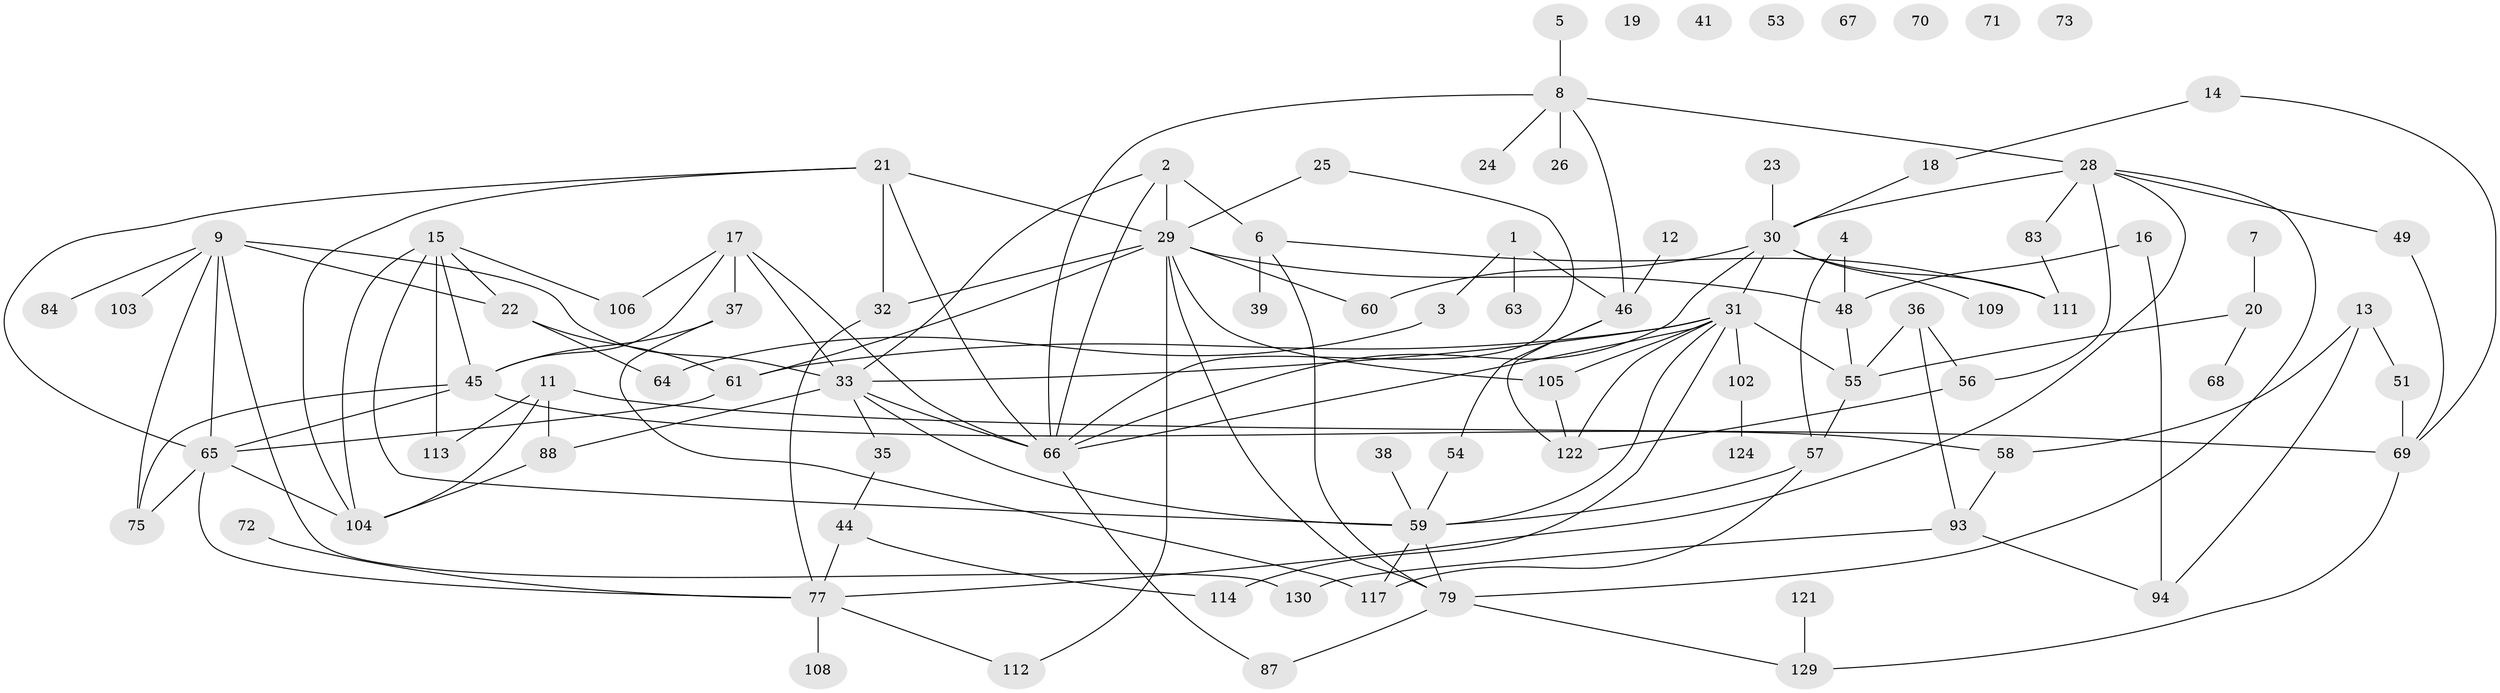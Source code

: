 // original degree distribution, {3: 0.25384615384615383, 5: 0.09230769230769231, 1: 0.2076923076923077, 4: 0.16153846153846155, 2: 0.19230769230769232, 0: 0.046153846153846156, 8: 0.007692307692307693, 7: 0.03076923076923077, 6: 0.007692307692307693}
// Generated by graph-tools (version 1.1) at 2025/41/03/06/25 10:41:21]
// undirected, 89 vertices, 138 edges
graph export_dot {
graph [start="1"]
  node [color=gray90,style=filled];
  1;
  2;
  3 [super="+50"];
  4 [super="+95"];
  5;
  6 [super="+10"];
  7;
  8 [super="+119"];
  9 [super="+89"];
  11 [super="+42"];
  12;
  13 [super="+27"];
  14;
  15 [super="+62"];
  16 [super="+90"];
  17 [super="+86"];
  18;
  19;
  20;
  21 [super="+78"];
  22;
  23;
  24 [super="+85"];
  25;
  26;
  28 [super="+34"];
  29 [super="+120"];
  30 [super="+43"];
  31 [super="+118"];
  32 [super="+128"];
  33 [super="+82"];
  35 [super="+91"];
  36 [super="+47"];
  37 [super="+40"];
  38;
  39;
  41;
  44 [super="+52"];
  45 [super="+110"];
  46;
  48;
  49 [super="+81"];
  51;
  53 [super="+115"];
  54;
  55 [super="+98"];
  56;
  57;
  58;
  59 [super="+127"];
  60 [super="+96"];
  61 [super="+99"];
  63 [super="+101"];
  64 [super="+126"];
  65 [super="+76"];
  66 [super="+80"];
  67;
  68;
  69 [super="+74"];
  70;
  71;
  72;
  73;
  75;
  77 [super="+125"];
  79 [super="+92"];
  83;
  84;
  87;
  88 [super="+97"];
  93 [super="+100"];
  94;
  102;
  103;
  104 [super="+107"];
  105;
  106 [super="+116"];
  108;
  109;
  111;
  112;
  113;
  114;
  117;
  121;
  122 [super="+123"];
  124;
  129;
  130;
  1 -- 46;
  1 -- 3;
  1 -- 63;
  2 -- 6 [weight=2];
  2 -- 29;
  2 -- 33;
  2 -- 66;
  3 -- 64;
  4 -- 48;
  4 -- 57;
  5 -- 8;
  6 -- 111;
  6 -- 39;
  6 -- 79;
  7 -- 20;
  8 -- 24;
  8 -- 26;
  8 -- 28;
  8 -- 66;
  8 -- 46;
  9 -- 22;
  9 -- 33;
  9 -- 65;
  9 -- 130;
  9 -- 75;
  9 -- 84;
  9 -- 103;
  11 -- 69;
  11 -- 88 [weight=2];
  11 -- 113;
  11 -- 104;
  12 -- 46;
  13 -- 51;
  13 -- 58;
  13 -- 94;
  14 -- 18;
  14 -- 69;
  15 -- 45;
  15 -- 113;
  15 -- 59;
  15 -- 106;
  15 -- 22;
  15 -- 104;
  16 -- 48;
  16 -- 94;
  17 -- 66;
  17 -- 33;
  17 -- 37;
  17 -- 106;
  17 -- 45;
  18 -- 30;
  20 -- 55;
  20 -- 68;
  21 -- 65;
  21 -- 32;
  21 -- 66;
  21 -- 29;
  21 -- 104;
  22 -- 61;
  22 -- 64;
  23 -- 30;
  25 -- 29;
  25 -- 66;
  28 -- 56;
  28 -- 77;
  28 -- 79;
  28 -- 49;
  28 -- 83;
  28 -- 30;
  29 -- 48;
  29 -- 60;
  29 -- 105;
  29 -- 32;
  29 -- 112;
  29 -- 79;
  29 -- 61;
  30 -- 60;
  30 -- 109;
  30 -- 111;
  30 -- 66;
  30 -- 31;
  31 -- 66;
  31 -- 114;
  31 -- 122;
  31 -- 33;
  31 -- 102;
  31 -- 55;
  31 -- 105;
  31 -- 59;
  31 -- 61;
  32 -- 77;
  33 -- 59;
  33 -- 35;
  33 -- 88;
  33 -- 66;
  35 -- 44;
  36 -- 56;
  36 -- 93;
  36 -- 55;
  37 -- 117;
  37 -- 45;
  38 -- 59;
  44 -- 114;
  44 -- 77;
  45 -- 75;
  45 -- 65;
  45 -- 58;
  46 -- 54;
  46 -- 122;
  48 -- 55;
  49 -- 69;
  51 -- 69;
  54 -- 59;
  55 -- 57;
  56 -- 122;
  57 -- 59;
  57 -- 117;
  58 -- 93;
  59 -- 79;
  59 -- 117;
  61 -- 65;
  65 -- 75;
  65 -- 77;
  65 -- 104;
  66 -- 87;
  69 -- 129;
  72 -- 77;
  77 -- 108;
  77 -- 112;
  79 -- 129;
  79 -- 87;
  83 -- 111;
  88 -- 104;
  93 -- 130;
  93 -- 94;
  102 -- 124;
  105 -- 122;
  121 -- 129;
}
